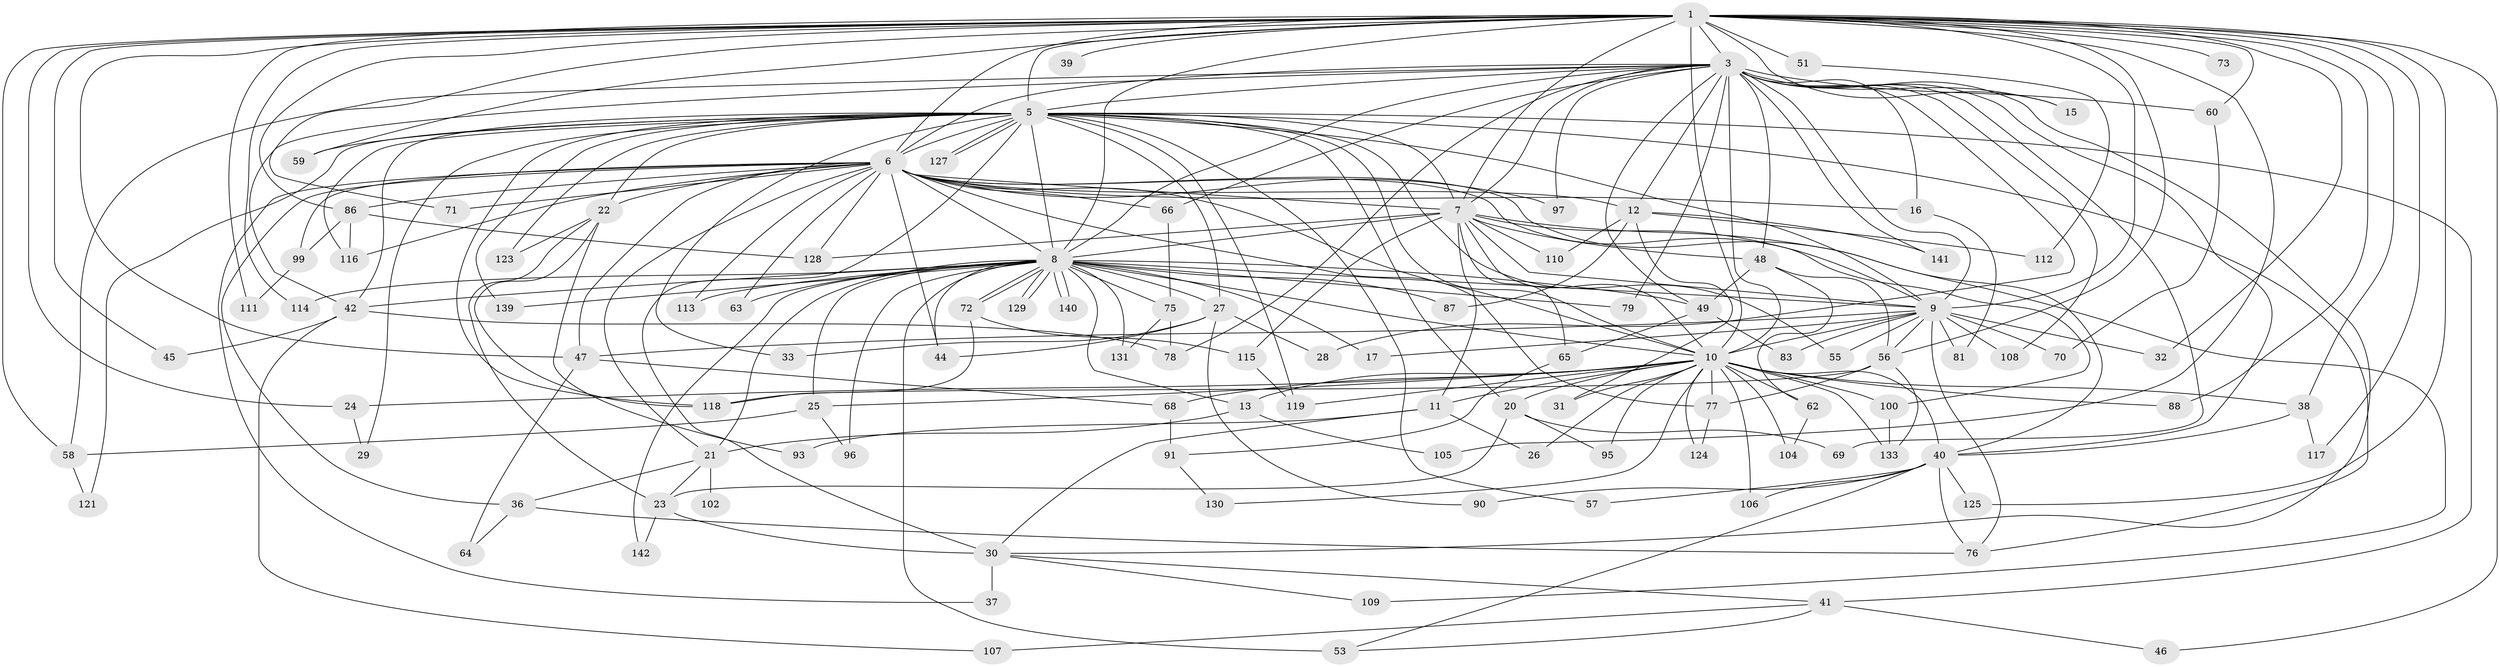 // Generated by graph-tools (version 1.1) at 2025/51/02/27/25 19:51:42]
// undirected, 109 vertices, 249 edges
graph export_dot {
graph [start="1"]
  node [color=gray90,style=filled];
  1 [super="+2"];
  3 [super="+4"];
  5 [super="+19"];
  6 [super="+84"];
  7 [super="+126"];
  8 [super="+18"];
  9 [super="+14"];
  10 [super="+89"];
  11 [super="+67"];
  12 [super="+82"];
  13;
  15;
  16;
  17;
  20 [super="+98"];
  21 [super="+35"];
  22;
  23 [super="+74"];
  24;
  25 [super="+94"];
  26;
  27 [super="+52"];
  28;
  29;
  30 [super="+34"];
  31;
  32;
  33;
  36 [super="+80"];
  37;
  38 [super="+85"];
  39;
  40 [super="+43"];
  41 [super="+132"];
  42 [super="+54"];
  44;
  45;
  46;
  47 [super="+50"];
  48;
  49 [super="+61"];
  51;
  53 [super="+122"];
  55;
  56 [super="+92"];
  57;
  58;
  59;
  60;
  62;
  63;
  64;
  65;
  66;
  68;
  69;
  70;
  71;
  72 [super="+120"];
  73;
  75;
  76 [super="+137"];
  77 [super="+103"];
  78 [super="+101"];
  79;
  81;
  83;
  86 [super="+143"];
  87;
  88;
  90;
  91;
  93;
  95;
  96;
  97;
  99;
  100;
  102;
  104;
  105;
  106;
  107;
  108;
  109;
  110;
  111;
  112;
  113;
  114;
  115;
  116 [super="+135"];
  117;
  118 [super="+136"];
  119 [super="+138"];
  121;
  123;
  124;
  125;
  127;
  128;
  129;
  130;
  131;
  133 [super="+134"];
  139;
  140;
  141;
  142;
  1 -- 3 [weight=4];
  1 -- 5 [weight=2];
  1 -- 6 [weight=2];
  1 -- 7 [weight=3];
  1 -- 8 [weight=3];
  1 -- 9 [weight=2];
  1 -- 10 [weight=2];
  1 -- 15;
  1 -- 46;
  1 -- 51 [weight=2];
  1 -- 59;
  1 -- 73 [weight=2];
  1 -- 105;
  1 -- 114;
  1 -- 117;
  1 -- 71;
  1 -- 86;
  1 -- 24;
  1 -- 88;
  1 -- 32;
  1 -- 38;
  1 -- 39;
  1 -- 45;
  1 -- 111;
  1 -- 58;
  1 -- 60;
  1 -- 125;
  1 -- 56;
  1 -- 47;
  3 -- 5 [weight=2];
  3 -- 6 [weight=2];
  3 -- 7 [weight=2];
  3 -- 8 [weight=2];
  3 -- 9 [weight=2];
  3 -- 10 [weight=2];
  3 -- 15;
  3 -- 16;
  3 -- 40;
  3 -- 48;
  3 -- 49;
  3 -- 58;
  3 -- 60;
  3 -- 69;
  3 -- 78;
  3 -- 108;
  3 -- 141;
  3 -- 97;
  3 -- 66;
  3 -- 12;
  3 -- 79;
  3 -- 28;
  3 -- 30;
  3 -- 42;
  5 -- 6;
  5 -- 7;
  5 -- 8;
  5 -- 9 [weight=2];
  5 -- 10;
  5 -- 20;
  5 -- 22;
  5 -- 27;
  5 -- 29;
  5 -- 30 [weight=2];
  5 -- 33;
  5 -- 41;
  5 -- 42;
  5 -- 55;
  5 -- 57;
  5 -- 59;
  5 -- 76;
  5 -- 116;
  5 -- 119;
  5 -- 121;
  5 -- 123;
  5 -- 127;
  5 -- 127;
  5 -- 139;
  5 -- 118;
  6 -- 7 [weight=2];
  6 -- 8;
  6 -- 9;
  6 -- 10;
  6 -- 12 [weight=2];
  6 -- 16;
  6 -- 21;
  6 -- 22;
  6 -- 36;
  6 -- 37;
  6 -- 44;
  6 -- 47;
  6 -- 63;
  6 -- 66;
  6 -- 71;
  6 -- 77;
  6 -- 86;
  6 -- 97;
  6 -- 99;
  6 -- 113;
  6 -- 116;
  6 -- 128;
  6 -- 40;
  7 -- 8;
  7 -- 9;
  7 -- 10;
  7 -- 11;
  7 -- 48;
  7 -- 65;
  7 -- 100;
  7 -- 109;
  7 -- 110;
  7 -- 115;
  7 -- 128;
  8 -- 9;
  8 -- 10;
  8 -- 13;
  8 -- 17;
  8 -- 21;
  8 -- 25;
  8 -- 27;
  8 -- 42;
  8 -- 53 [weight=2];
  8 -- 63;
  8 -- 72;
  8 -- 72;
  8 -- 79;
  8 -- 87;
  8 -- 96;
  8 -- 113;
  8 -- 114;
  8 -- 129;
  8 -- 129;
  8 -- 131;
  8 -- 139;
  8 -- 140;
  8 -- 140;
  8 -- 142;
  8 -- 75;
  8 -- 44;
  8 -- 49;
  9 -- 10 [weight=3];
  9 -- 17;
  9 -- 32;
  9 -- 47;
  9 -- 55;
  9 -- 70;
  9 -- 81;
  9 -- 83;
  9 -- 108;
  9 -- 56;
  9 -- 76;
  10 -- 11;
  10 -- 13;
  10 -- 20;
  10 -- 24;
  10 -- 25;
  10 -- 26;
  10 -- 31;
  10 -- 38;
  10 -- 40;
  10 -- 62;
  10 -- 68;
  10 -- 88;
  10 -- 95;
  10 -- 100;
  10 -- 104;
  10 -- 106;
  10 -- 124;
  10 -- 130;
  10 -- 133;
  10 -- 119;
  10 -- 77;
  11 -- 26;
  11 -- 93;
  11 -- 30;
  12 -- 31;
  12 -- 87;
  12 -- 110;
  12 -- 112;
  12 -- 141;
  13 -- 105;
  13 -- 21;
  16 -- 81;
  20 -- 69;
  20 -- 95;
  20 -- 23;
  21 -- 23;
  21 -- 36;
  21 -- 102 [weight=2];
  22 -- 23;
  22 -- 93;
  22 -- 118;
  22 -- 123;
  23 -- 142;
  23 -- 30;
  24 -- 29;
  25 -- 96;
  25 -- 58;
  27 -- 28;
  27 -- 33;
  27 -- 90;
  27 -- 44;
  30 -- 37;
  30 -- 41;
  30 -- 109;
  36 -- 64;
  36 -- 76;
  38 -- 117;
  38 -- 40;
  40 -- 57;
  40 -- 53;
  40 -- 90;
  40 -- 106;
  40 -- 76;
  40 -- 125;
  41 -- 46;
  41 -- 107;
  41 -- 53;
  42 -- 45;
  42 -- 107;
  42 -- 78;
  47 -- 64;
  47 -- 68;
  48 -- 49;
  48 -- 56;
  48 -- 62;
  49 -- 65;
  49 -- 83;
  51 -- 112;
  56 -- 77;
  56 -- 118;
  56 -- 133;
  58 -- 121;
  60 -- 70;
  62 -- 104;
  65 -- 91;
  66 -- 75;
  68 -- 91;
  72 -- 115;
  72 -- 118;
  75 -- 131;
  75 -- 78;
  77 -- 124;
  86 -- 99;
  86 -- 128;
  86 -- 116;
  91 -- 130;
  99 -- 111;
  100 -- 133;
  115 -- 119;
}
